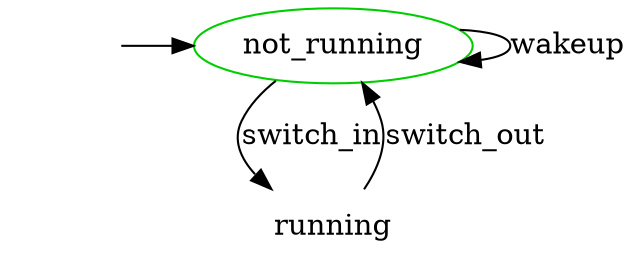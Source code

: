 digraph state_automaton {
	{node [shape = plaintext, style=invis, label=""] "__init_not_running"};
	{node [shape = ellipse] "not_running"};
	{node [shape = plaintext] "not_running"};
	{node [shape = plaintext] "running"};
	"__init_not_running" -> "not_running";
	"not_running" [label = "not_running", color = green3];
	"not_running" -> "not_running" [ label = "wakeup" ];
	"not_running" -> "running" [ label = "switch_in" ];
	"running" [label = "running"];
	"running" -> "not_running" [ label = "switch_out" ];
	{ rank = min ;
		"__init_not_running";
		"not_running";
	}
}
